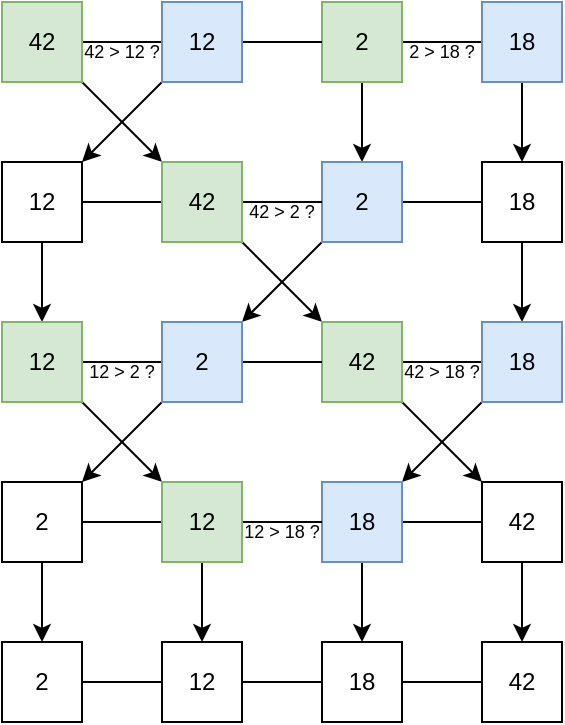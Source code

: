 <mxfile version="12.9.3" type="device"><diagram id="_l8exZ2aKMplTFYwnHFa" name="Page-1"><mxGraphModel dx="815" dy="441" grid="1" gridSize="10" guides="1" tooltips="1" connect="1" arrows="1" fold="1" page="1" pageScale="1" pageWidth="827" pageHeight="1169" math="0" shadow="0"><root><mxCell id="0"/><mxCell id="1" parent="0"/><mxCell id="fPg9gV_EqQD1dr3FfOz7-5" style="edgeStyle=orthogonalEdgeStyle;rounded=0;orthogonalLoop=1;jettySize=auto;html=1;exitX=1;exitY=0.5;exitDx=0;exitDy=0;entryX=0;entryY=0.5;entryDx=0;entryDy=0;endArrow=none;endFill=0;" edge="1" parent="1" source="fPg9gV_EqQD1dr3FfOz7-1" target="fPg9gV_EqQD1dr3FfOz7-4"><mxGeometry relative="1" as="geometry"/></mxCell><mxCell id="fPg9gV_EqQD1dr3FfOz7-31" style="rounded=0;orthogonalLoop=1;jettySize=auto;html=1;exitX=1;exitY=1;exitDx=0;exitDy=0;entryX=0;entryY=0;entryDx=0;entryDy=0;endArrow=classic;endFill=1;" edge="1" parent="1" source="fPg9gV_EqQD1dr3FfOz7-1" target="fPg9gV_EqQD1dr3FfOz7-14"><mxGeometry relative="1" as="geometry"/></mxCell><mxCell id="fPg9gV_EqQD1dr3FfOz7-1" value="42" style="rounded=0;whiteSpace=wrap;html=1;fillColor=#d5e8d4;strokeColor=#82b366;" vertex="1" parent="1"><mxGeometry x="240" y="280" width="40" height="40" as="geometry"/></mxCell><mxCell id="fPg9gV_EqQD1dr3FfOz7-8" style="edgeStyle=orthogonalEdgeStyle;rounded=0;orthogonalLoop=1;jettySize=auto;html=1;exitX=1;exitY=0.5;exitDx=0;exitDy=0;entryX=0;entryY=0.5;entryDx=0;entryDy=0;endArrow=none;endFill=0;" edge="1" parent="1" source="fPg9gV_EqQD1dr3FfOz7-2" target="fPg9gV_EqQD1dr3FfOz7-7"><mxGeometry relative="1" as="geometry"/></mxCell><mxCell id="fPg9gV_EqQD1dr3FfOz7-34" style="edgeStyle=none;rounded=0;orthogonalLoop=1;jettySize=auto;html=1;exitX=0.5;exitY=1;exitDx=0;exitDy=0;entryX=0.5;entryY=0;entryDx=0;entryDy=0;endArrow=classic;endFill=1;" edge="1" parent="1" source="fPg9gV_EqQD1dr3FfOz7-2" target="fPg9gV_EqQD1dr3FfOz7-12"><mxGeometry relative="1" as="geometry"/></mxCell><mxCell id="fPg9gV_EqQD1dr3FfOz7-2" value="2" style="rounded=0;whiteSpace=wrap;html=1;fillColor=#d5e8d4;strokeColor=#82b366;" vertex="1" parent="1"><mxGeometry x="400" y="280" width="40" height="40" as="geometry"/></mxCell><mxCell id="fPg9gV_EqQD1dr3FfOz7-6" style="edgeStyle=orthogonalEdgeStyle;rounded=0;orthogonalLoop=1;jettySize=auto;html=1;exitX=1;exitY=0.5;exitDx=0;exitDy=0;entryX=0;entryY=0.5;entryDx=0;entryDy=0;endArrow=none;endFill=0;" edge="1" parent="1" source="fPg9gV_EqQD1dr3FfOz7-4" target="fPg9gV_EqQD1dr3FfOz7-2"><mxGeometry relative="1" as="geometry"/></mxCell><mxCell id="fPg9gV_EqQD1dr3FfOz7-32" style="edgeStyle=none;rounded=0;orthogonalLoop=1;jettySize=auto;html=1;exitX=0;exitY=1;exitDx=0;exitDy=0;entryX=1;entryY=0;entryDx=0;entryDy=0;endArrow=classic;endFill=1;" edge="1" parent="1" source="fPg9gV_EqQD1dr3FfOz7-4" target="fPg9gV_EqQD1dr3FfOz7-10"><mxGeometry relative="1" as="geometry"/></mxCell><mxCell id="fPg9gV_EqQD1dr3FfOz7-4" value="12" style="rounded=0;whiteSpace=wrap;html=1;fillColor=#dae8fc;strokeColor=#6c8ebf;" vertex="1" parent="1"><mxGeometry x="320" y="280" width="40" height="40" as="geometry"/></mxCell><mxCell id="fPg9gV_EqQD1dr3FfOz7-35" style="edgeStyle=none;rounded=0;orthogonalLoop=1;jettySize=auto;html=1;exitX=0.5;exitY=1;exitDx=0;exitDy=0;entryX=0.5;entryY=0;entryDx=0;entryDy=0;endArrow=classic;endFill=1;" edge="1" parent="1" source="fPg9gV_EqQD1dr3FfOz7-7" target="fPg9gV_EqQD1dr3FfOz7-15"><mxGeometry relative="1" as="geometry"/></mxCell><mxCell id="fPg9gV_EqQD1dr3FfOz7-7" value="18" style="rounded=0;whiteSpace=wrap;html=1;fillColor=#dae8fc;strokeColor=#6c8ebf;" vertex="1" parent="1"><mxGeometry x="480" y="280" width="40" height="40" as="geometry"/></mxCell><mxCell id="fPg9gV_EqQD1dr3FfOz7-9" style="edgeStyle=orthogonalEdgeStyle;rounded=0;orthogonalLoop=1;jettySize=auto;html=1;exitX=1;exitY=0.5;exitDx=0;exitDy=0;entryX=0;entryY=0.5;entryDx=0;entryDy=0;endArrow=none;endFill=0;" edge="1" parent="1" source="fPg9gV_EqQD1dr3FfOz7-10" target="fPg9gV_EqQD1dr3FfOz7-14"><mxGeometry relative="1" as="geometry"/></mxCell><mxCell id="fPg9gV_EqQD1dr3FfOz7-44" style="edgeStyle=none;rounded=0;orthogonalLoop=1;jettySize=auto;html=1;exitX=0.5;exitY=1;exitDx=0;exitDy=0;entryX=0.5;entryY=0;entryDx=0;entryDy=0;endArrow=classic;endFill=1;fontSize=9;" edge="1" parent="1" source="fPg9gV_EqQD1dr3FfOz7-10" target="fPg9gV_EqQD1dr3FfOz7-17"><mxGeometry relative="1" as="geometry"/></mxCell><mxCell id="fPg9gV_EqQD1dr3FfOz7-10" value="12" style="rounded=0;whiteSpace=wrap;html=1;" vertex="1" parent="1"><mxGeometry x="240" y="360" width="40" height="40" as="geometry"/></mxCell><mxCell id="fPg9gV_EqQD1dr3FfOz7-11" style="edgeStyle=orthogonalEdgeStyle;rounded=0;orthogonalLoop=1;jettySize=auto;html=1;exitX=1;exitY=0.5;exitDx=0;exitDy=0;entryX=0;entryY=0.5;entryDx=0;entryDy=0;endArrow=none;endFill=0;" edge="1" parent="1" source="fPg9gV_EqQD1dr3FfOz7-12" target="fPg9gV_EqQD1dr3FfOz7-15"><mxGeometry relative="1" as="geometry"/></mxCell><mxCell id="fPg9gV_EqQD1dr3FfOz7-43" style="edgeStyle=none;rounded=0;orthogonalLoop=1;jettySize=auto;html=1;exitX=0;exitY=1;exitDx=0;exitDy=0;entryX=1;entryY=0;entryDx=0;entryDy=0;endArrow=classic;endFill=1;fontSize=9;" edge="1" parent="1" source="fPg9gV_EqQD1dr3FfOz7-12" target="fPg9gV_EqQD1dr3FfOz7-21"><mxGeometry relative="1" as="geometry"/></mxCell><mxCell id="fPg9gV_EqQD1dr3FfOz7-12" value="2" style="rounded=0;whiteSpace=wrap;html=1;fillColor=#dae8fc;strokeColor=#6c8ebf;" vertex="1" parent="1"><mxGeometry x="400" y="360" width="40" height="40" as="geometry"/></mxCell><mxCell id="fPg9gV_EqQD1dr3FfOz7-13" style="edgeStyle=orthogonalEdgeStyle;rounded=0;orthogonalLoop=1;jettySize=auto;html=1;exitX=1;exitY=0.5;exitDx=0;exitDy=0;entryX=0;entryY=0.5;entryDx=0;entryDy=0;endArrow=none;endFill=0;" edge="1" parent="1" source="fPg9gV_EqQD1dr3FfOz7-14" target="fPg9gV_EqQD1dr3FfOz7-12"><mxGeometry relative="1" as="geometry"/></mxCell><mxCell id="fPg9gV_EqQD1dr3FfOz7-42" style="edgeStyle=none;rounded=0;orthogonalLoop=1;jettySize=auto;html=1;exitX=1;exitY=1;exitDx=0;exitDy=0;entryX=0;entryY=0;entryDx=0;entryDy=0;endArrow=classic;endFill=1;fontSize=9;" edge="1" parent="1" source="fPg9gV_EqQD1dr3FfOz7-14" target="fPg9gV_EqQD1dr3FfOz7-19"><mxGeometry relative="1" as="geometry"/></mxCell><mxCell id="fPg9gV_EqQD1dr3FfOz7-14" value="42" style="rounded=0;whiteSpace=wrap;html=1;fillColor=#d5e8d4;strokeColor=#82b366;" vertex="1" parent="1"><mxGeometry x="320" y="360" width="40" height="40" as="geometry"/></mxCell><mxCell id="fPg9gV_EqQD1dr3FfOz7-45" style="edgeStyle=none;rounded=0;orthogonalLoop=1;jettySize=auto;html=1;exitX=0.5;exitY=1;exitDx=0;exitDy=0;entryX=0.5;entryY=0;entryDx=0;entryDy=0;endArrow=classic;endFill=1;fontSize=9;" edge="1" parent="1" source="fPg9gV_EqQD1dr3FfOz7-15" target="fPg9gV_EqQD1dr3FfOz7-22"><mxGeometry relative="1" as="geometry"/></mxCell><mxCell id="fPg9gV_EqQD1dr3FfOz7-15" value="18" style="rounded=0;whiteSpace=wrap;html=1;" vertex="1" parent="1"><mxGeometry x="480" y="360" width="40" height="40" as="geometry"/></mxCell><mxCell id="fPg9gV_EqQD1dr3FfOz7-16" style="edgeStyle=orthogonalEdgeStyle;rounded=0;orthogonalLoop=1;jettySize=auto;html=1;exitX=1;exitY=0.5;exitDx=0;exitDy=0;entryX=0;entryY=0.5;entryDx=0;entryDy=0;endArrow=none;endFill=0;" edge="1" parent="1" source="fPg9gV_EqQD1dr3FfOz7-17" target="fPg9gV_EqQD1dr3FfOz7-21"><mxGeometry relative="1" as="geometry"/></mxCell><mxCell id="fPg9gV_EqQD1dr3FfOz7-46" style="edgeStyle=none;rounded=0;orthogonalLoop=1;jettySize=auto;html=1;exitX=1;exitY=1;exitDx=0;exitDy=0;entryX=0;entryY=0;entryDx=0;entryDy=0;endArrow=classic;endFill=1;fontSize=9;" edge="1" parent="1" source="fPg9gV_EqQD1dr3FfOz7-17" target="fPg9gV_EqQD1dr3FfOz7-28"><mxGeometry relative="1" as="geometry"/></mxCell><mxCell id="fPg9gV_EqQD1dr3FfOz7-17" value="12" style="rounded=0;whiteSpace=wrap;html=1;fillColor=#d5e8d4;strokeColor=#82b366;" vertex="1" parent="1"><mxGeometry x="240" y="440" width="40" height="40" as="geometry"/></mxCell><mxCell id="fPg9gV_EqQD1dr3FfOz7-18" style="edgeStyle=orthogonalEdgeStyle;rounded=0;orthogonalLoop=1;jettySize=auto;html=1;exitX=1;exitY=0.5;exitDx=0;exitDy=0;entryX=0;entryY=0.5;entryDx=0;entryDy=0;endArrow=none;endFill=0;" edge="1" parent="1" source="fPg9gV_EqQD1dr3FfOz7-19" target="fPg9gV_EqQD1dr3FfOz7-22"><mxGeometry relative="1" as="geometry"/></mxCell><mxCell id="fPg9gV_EqQD1dr3FfOz7-48" style="edgeStyle=none;rounded=0;orthogonalLoop=1;jettySize=auto;html=1;exitX=1;exitY=1;exitDx=0;exitDy=0;entryX=0;entryY=0;entryDx=0;entryDy=0;endArrow=classic;endFill=1;fontSize=9;" edge="1" parent="1" source="fPg9gV_EqQD1dr3FfOz7-19" target="fPg9gV_EqQD1dr3FfOz7-29"><mxGeometry relative="1" as="geometry"/></mxCell><mxCell id="fPg9gV_EqQD1dr3FfOz7-19" value="42" style="rounded=0;whiteSpace=wrap;html=1;fillColor=#d5e8d4;strokeColor=#82b366;" vertex="1" parent="1"><mxGeometry x="400" y="440" width="40" height="40" as="geometry"/></mxCell><mxCell id="fPg9gV_EqQD1dr3FfOz7-20" style="edgeStyle=orthogonalEdgeStyle;rounded=0;orthogonalLoop=1;jettySize=auto;html=1;exitX=1;exitY=0.5;exitDx=0;exitDy=0;entryX=0;entryY=0.5;entryDx=0;entryDy=0;endArrow=none;endFill=0;" edge="1" parent="1" source="fPg9gV_EqQD1dr3FfOz7-21" target="fPg9gV_EqQD1dr3FfOz7-19"><mxGeometry relative="1" as="geometry"/></mxCell><mxCell id="fPg9gV_EqQD1dr3FfOz7-47" style="edgeStyle=none;rounded=0;orthogonalLoop=1;jettySize=auto;html=1;exitX=0;exitY=1;exitDx=0;exitDy=0;entryX=1;entryY=0;entryDx=0;entryDy=0;endArrow=classic;endFill=1;fontSize=9;" edge="1" parent="1" source="fPg9gV_EqQD1dr3FfOz7-21" target="fPg9gV_EqQD1dr3FfOz7-24"><mxGeometry relative="1" as="geometry"/></mxCell><mxCell id="fPg9gV_EqQD1dr3FfOz7-21" value="2" style="rounded=0;whiteSpace=wrap;html=1;fillColor=#dae8fc;strokeColor=#6c8ebf;" vertex="1" parent="1"><mxGeometry x="320" y="440" width="40" height="40" as="geometry"/></mxCell><mxCell id="fPg9gV_EqQD1dr3FfOz7-49" style="edgeStyle=none;rounded=0;orthogonalLoop=1;jettySize=auto;html=1;exitX=0;exitY=1;exitDx=0;exitDy=0;entryX=1;entryY=0;entryDx=0;entryDy=0;endArrow=classic;endFill=1;fontSize=9;" edge="1" parent="1" source="fPg9gV_EqQD1dr3FfOz7-22" target="fPg9gV_EqQD1dr3FfOz7-26"><mxGeometry relative="1" as="geometry"/></mxCell><mxCell id="fPg9gV_EqQD1dr3FfOz7-22" value="18" style="rounded=0;whiteSpace=wrap;html=1;fillColor=#dae8fc;strokeColor=#6c8ebf;" vertex="1" parent="1"><mxGeometry x="480" y="440" width="40" height="40" as="geometry"/></mxCell><mxCell id="fPg9gV_EqQD1dr3FfOz7-23" style="edgeStyle=orthogonalEdgeStyle;rounded=0;orthogonalLoop=1;jettySize=auto;html=1;exitX=1;exitY=0.5;exitDx=0;exitDy=0;entryX=0;entryY=0.5;entryDx=0;entryDy=0;endArrow=none;endFill=0;" edge="1" parent="1" source="fPg9gV_EqQD1dr3FfOz7-24" target="fPg9gV_EqQD1dr3FfOz7-28"><mxGeometry relative="1" as="geometry"/></mxCell><mxCell id="fPg9gV_EqQD1dr3FfOz7-58" style="edgeStyle=none;rounded=0;orthogonalLoop=1;jettySize=auto;html=1;exitX=0.5;exitY=1;exitDx=0;exitDy=0;entryX=0.5;entryY=0;entryDx=0;entryDy=0;endArrow=classic;endFill=1;fontSize=9;" edge="1" parent="1" source="fPg9gV_EqQD1dr3FfOz7-24" target="fPg9gV_EqQD1dr3FfOz7-51"><mxGeometry relative="1" as="geometry"/></mxCell><mxCell id="fPg9gV_EqQD1dr3FfOz7-24" value="2" style="rounded=0;whiteSpace=wrap;html=1;" vertex="1" parent="1"><mxGeometry x="240" y="520" width="40" height="40" as="geometry"/></mxCell><mxCell id="fPg9gV_EqQD1dr3FfOz7-25" style="edgeStyle=orthogonalEdgeStyle;rounded=0;orthogonalLoop=1;jettySize=auto;html=1;exitX=1;exitY=0.5;exitDx=0;exitDy=0;entryX=0;entryY=0.5;entryDx=0;entryDy=0;endArrow=none;endFill=0;" edge="1" parent="1" source="fPg9gV_EqQD1dr3FfOz7-26" target="fPg9gV_EqQD1dr3FfOz7-29"><mxGeometry relative="1" as="geometry"/></mxCell><mxCell id="fPg9gV_EqQD1dr3FfOz7-60" style="edgeStyle=none;rounded=0;orthogonalLoop=1;jettySize=auto;html=1;exitX=0.5;exitY=1;exitDx=0;exitDy=0;entryX=0.5;entryY=0;entryDx=0;entryDy=0;endArrow=classic;endFill=1;fontSize=9;" edge="1" parent="1" source="fPg9gV_EqQD1dr3FfOz7-26" target="fPg9gV_EqQD1dr3FfOz7-53"><mxGeometry relative="1" as="geometry"/></mxCell><mxCell id="fPg9gV_EqQD1dr3FfOz7-26" value="18" style="rounded=0;whiteSpace=wrap;html=1;fillColor=#dae8fc;strokeColor=#6c8ebf;" vertex="1" parent="1"><mxGeometry x="400" y="520" width="40" height="40" as="geometry"/></mxCell><mxCell id="fPg9gV_EqQD1dr3FfOz7-27" style="edgeStyle=orthogonalEdgeStyle;rounded=0;orthogonalLoop=1;jettySize=auto;html=1;exitX=1;exitY=0.5;exitDx=0;exitDy=0;entryX=0;entryY=0.5;entryDx=0;entryDy=0;endArrow=none;endFill=0;" edge="1" parent="1" source="fPg9gV_EqQD1dr3FfOz7-28" target="fPg9gV_EqQD1dr3FfOz7-26"><mxGeometry relative="1" as="geometry"/></mxCell><mxCell id="fPg9gV_EqQD1dr3FfOz7-59" style="edgeStyle=none;rounded=0;orthogonalLoop=1;jettySize=auto;html=1;exitX=0.5;exitY=1;exitDx=0;exitDy=0;entryX=0.5;entryY=0;entryDx=0;entryDy=0;endArrow=classic;endFill=1;fontSize=9;" edge="1" parent="1" source="fPg9gV_EqQD1dr3FfOz7-28" target="fPg9gV_EqQD1dr3FfOz7-55"><mxGeometry relative="1" as="geometry"/></mxCell><mxCell id="fPg9gV_EqQD1dr3FfOz7-28" value="12" style="rounded=0;whiteSpace=wrap;html=1;fillColor=#d5e8d4;strokeColor=#82b366;" vertex="1" parent="1"><mxGeometry x="320" y="520" width="40" height="40" as="geometry"/></mxCell><mxCell id="fPg9gV_EqQD1dr3FfOz7-61" style="edgeStyle=none;rounded=0;orthogonalLoop=1;jettySize=auto;html=1;exitX=0.5;exitY=1;exitDx=0;exitDy=0;entryX=0.5;entryY=0;entryDx=0;entryDy=0;endArrow=classic;endFill=1;fontSize=9;" edge="1" parent="1" source="fPg9gV_EqQD1dr3FfOz7-29" target="fPg9gV_EqQD1dr3FfOz7-56"><mxGeometry relative="1" as="geometry"/></mxCell><mxCell id="fPg9gV_EqQD1dr3FfOz7-29" value="42" style="rounded=0;whiteSpace=wrap;html=1;" vertex="1" parent="1"><mxGeometry x="480" y="520" width="40" height="40" as="geometry"/></mxCell><mxCell id="fPg9gV_EqQD1dr3FfOz7-30" value="42 &amp;gt; 12 ?" style="text;html=1;strokeColor=none;fillColor=none;align=center;verticalAlign=middle;whiteSpace=wrap;rounded=0;fontSize=9;" vertex="1" parent="1"><mxGeometry x="280" y="300" width="40" height="10" as="geometry"/></mxCell><mxCell id="fPg9gV_EqQD1dr3FfOz7-36" value="2 &amp;gt; 18 ?" style="text;html=1;strokeColor=none;fillColor=none;align=center;verticalAlign=middle;whiteSpace=wrap;rounded=0;fontSize=9;" vertex="1" parent="1"><mxGeometry x="440" y="300" width="40" height="10" as="geometry"/></mxCell><mxCell id="fPg9gV_EqQD1dr3FfOz7-37" value="42 &amp;gt; 2 ?" style="text;html=1;strokeColor=none;fillColor=none;align=center;verticalAlign=middle;whiteSpace=wrap;rounded=0;fontSize=9;" vertex="1" parent="1"><mxGeometry x="360" y="380" width="40" height="10" as="geometry"/></mxCell><mxCell id="fPg9gV_EqQD1dr3FfOz7-38" value="12 &amp;gt; 2 ?" style="text;html=1;strokeColor=none;fillColor=none;align=center;verticalAlign=middle;whiteSpace=wrap;rounded=0;fontSize=9;" vertex="1" parent="1"><mxGeometry x="280" y="460" width="40" height="10" as="geometry"/></mxCell><mxCell id="fPg9gV_EqQD1dr3FfOz7-39" value="42 &amp;gt; 18 ?" style="text;html=1;strokeColor=none;fillColor=none;align=center;verticalAlign=middle;whiteSpace=wrap;rounded=0;fontSize=9;" vertex="1" parent="1"><mxGeometry x="440" y="460" width="40" height="10" as="geometry"/></mxCell><mxCell id="fPg9gV_EqQD1dr3FfOz7-50" style="edgeStyle=orthogonalEdgeStyle;rounded=0;orthogonalLoop=1;jettySize=auto;html=1;exitX=1;exitY=0.5;exitDx=0;exitDy=0;entryX=0;entryY=0.5;entryDx=0;entryDy=0;endArrow=none;endFill=0;" edge="1" parent="1" source="fPg9gV_EqQD1dr3FfOz7-51" target="fPg9gV_EqQD1dr3FfOz7-55"><mxGeometry relative="1" as="geometry"/></mxCell><mxCell id="fPg9gV_EqQD1dr3FfOz7-51" value="2" style="rounded=0;whiteSpace=wrap;html=1;" vertex="1" parent="1"><mxGeometry x="240" y="600" width="40" height="40" as="geometry"/></mxCell><mxCell id="fPg9gV_EqQD1dr3FfOz7-52" style="edgeStyle=orthogonalEdgeStyle;rounded=0;orthogonalLoop=1;jettySize=auto;html=1;exitX=1;exitY=0.5;exitDx=0;exitDy=0;entryX=0;entryY=0.5;entryDx=0;entryDy=0;endArrow=none;endFill=0;" edge="1" parent="1" source="fPg9gV_EqQD1dr3FfOz7-53" target="fPg9gV_EqQD1dr3FfOz7-56"><mxGeometry relative="1" as="geometry"/></mxCell><mxCell id="fPg9gV_EqQD1dr3FfOz7-53" value="18" style="rounded=0;whiteSpace=wrap;html=1;" vertex="1" parent="1"><mxGeometry x="400" y="600" width="40" height="40" as="geometry"/></mxCell><mxCell id="fPg9gV_EqQD1dr3FfOz7-54" style="edgeStyle=orthogonalEdgeStyle;rounded=0;orthogonalLoop=1;jettySize=auto;html=1;exitX=1;exitY=0.5;exitDx=0;exitDy=0;entryX=0;entryY=0.5;entryDx=0;entryDy=0;endArrow=none;endFill=0;" edge="1" parent="1" source="fPg9gV_EqQD1dr3FfOz7-55" target="fPg9gV_EqQD1dr3FfOz7-53"><mxGeometry relative="1" as="geometry"/></mxCell><mxCell id="fPg9gV_EqQD1dr3FfOz7-55" value="12" style="rounded=0;whiteSpace=wrap;html=1;" vertex="1" parent="1"><mxGeometry x="320" y="600" width="40" height="40" as="geometry"/></mxCell><mxCell id="fPg9gV_EqQD1dr3FfOz7-56" value="42" style="rounded=0;whiteSpace=wrap;html=1;" vertex="1" parent="1"><mxGeometry x="480" y="600" width="40" height="40" as="geometry"/></mxCell><mxCell id="fPg9gV_EqQD1dr3FfOz7-57" value="12 &amp;gt; 18 ?" style="text;html=1;strokeColor=none;fillColor=none;align=center;verticalAlign=middle;whiteSpace=wrap;rounded=0;fontSize=9;" vertex="1" parent="1"><mxGeometry x="360" y="540" width="40" height="10" as="geometry"/></mxCell></root></mxGraphModel></diagram></mxfile>